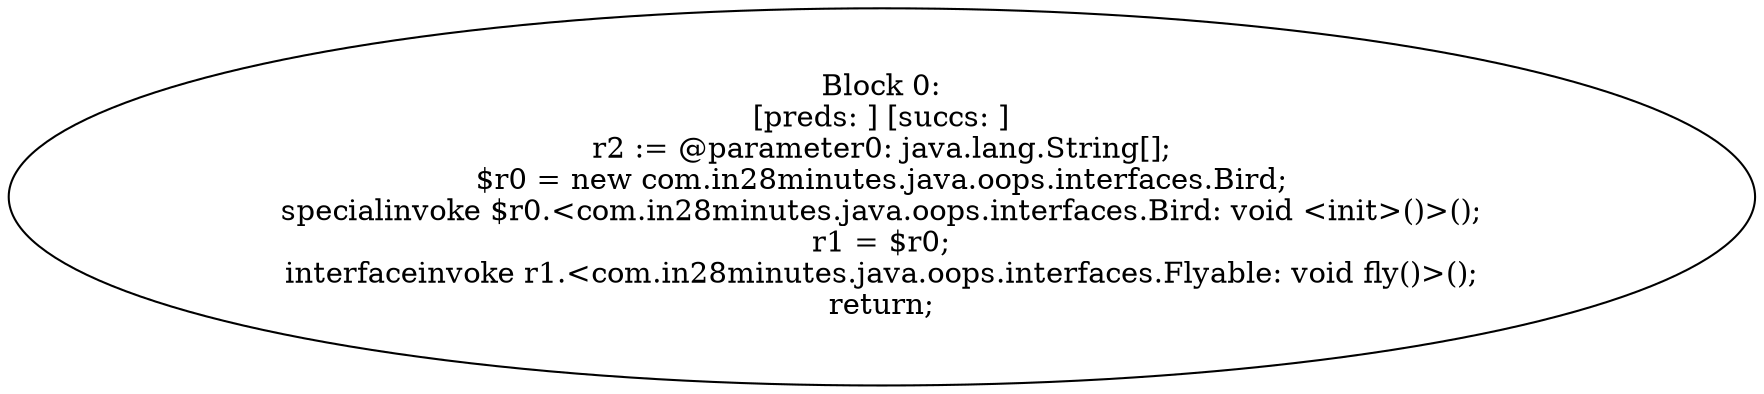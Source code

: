 digraph "unitGraph" {
    "Block 0:
[preds: ] [succs: ]
r2 := @parameter0: java.lang.String[];
$r0 = new com.in28minutes.java.oops.interfaces.Bird;
specialinvoke $r0.<com.in28minutes.java.oops.interfaces.Bird: void <init>()>();
r1 = $r0;
interfaceinvoke r1.<com.in28minutes.java.oops.interfaces.Flyable: void fly()>();
return;
"
}

